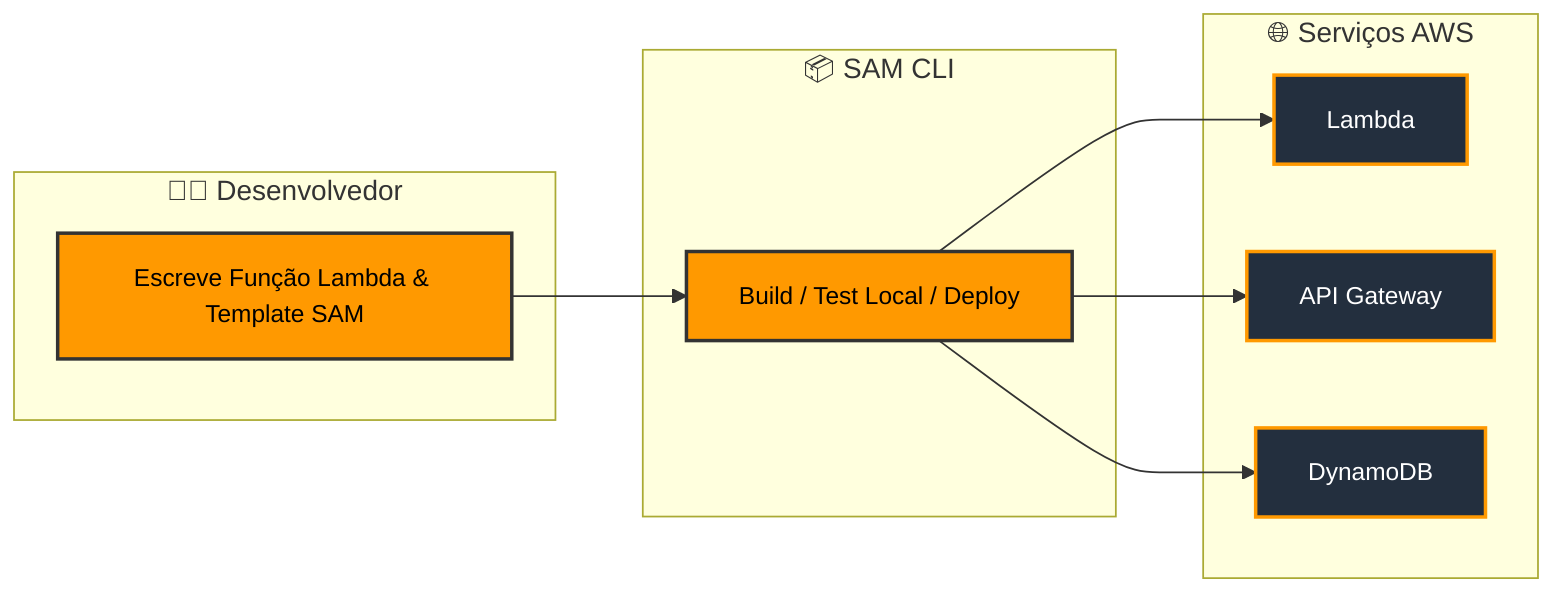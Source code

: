 flowchart LR
    classDef awsNode fill:#232F3E,stroke:#F90,stroke-width:2px,color:#FFF,font-size:14px;
    classDef devNode fill:#FF9900,stroke:#333,stroke-width:2px,color:#000,font-size:14px;

    subgraph "👨‍💻 Desenvolvedor"
        A[Escreve Função Lambda & Template SAM]:::devNode
    end

    subgraph "📦 SAM CLI"
        B[Build / Test Local / Deploy]:::devNode
    end

    subgraph "🌐 Serviços AWS"
        C[Lambda]:::awsNode
        D[API Gateway]:::awsNode
        E[DynamoDB]:::awsNode
    end

    A --> B --> C
    B --> D
    B --> E